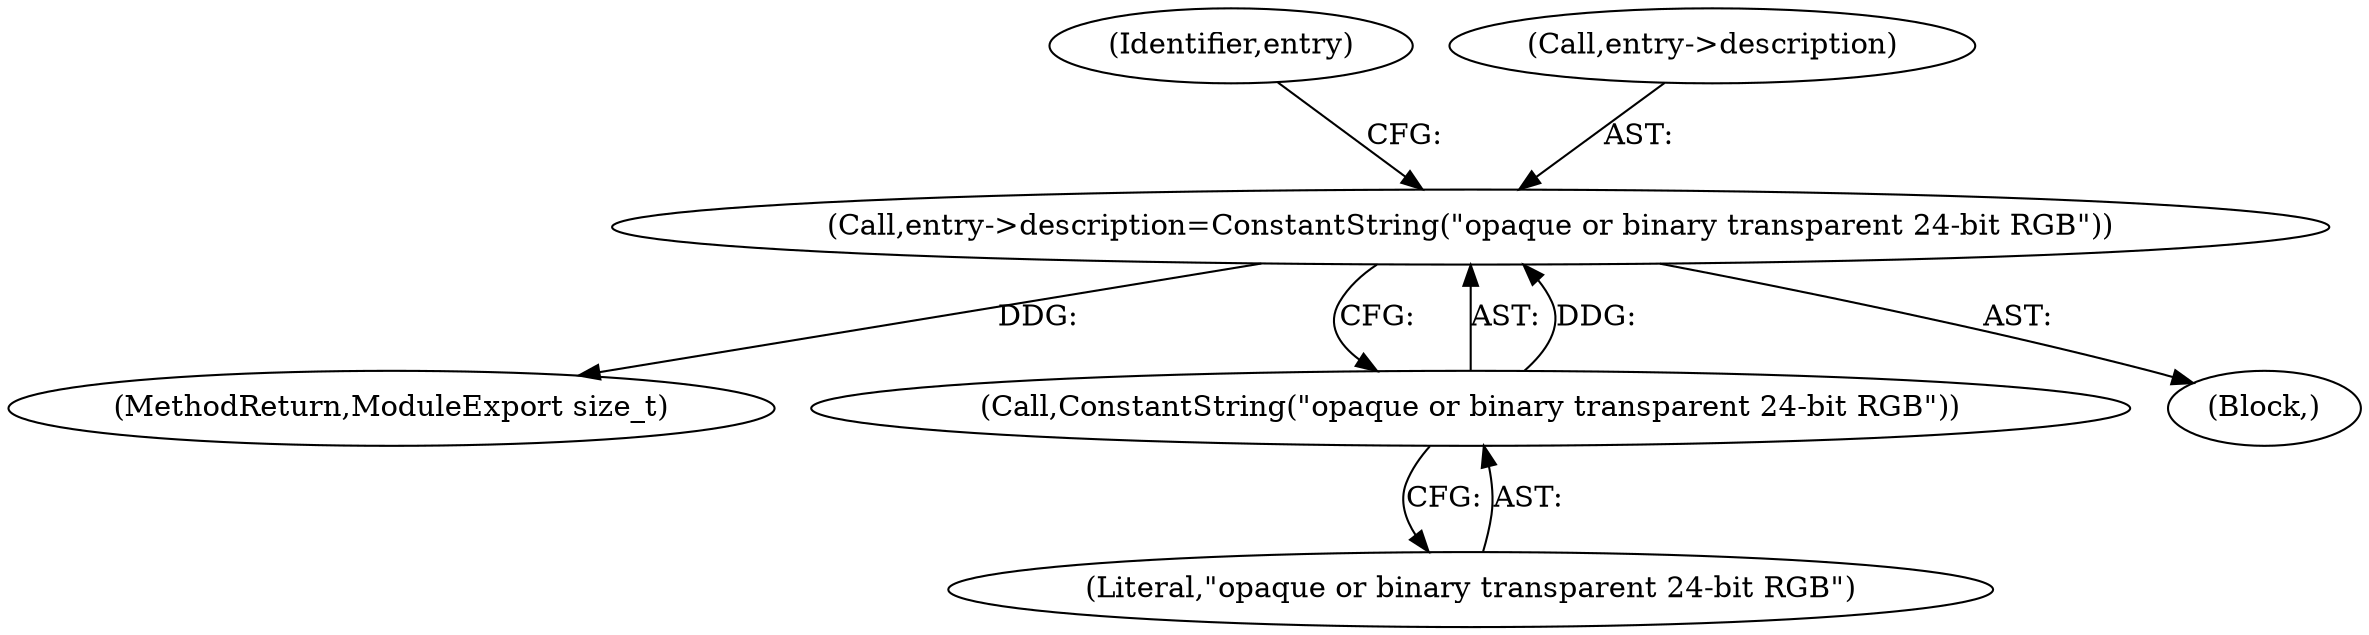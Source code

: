 digraph "0_ImageMagick_aa84944b405acebbeefe871d0f64969b9e9f31ac_1@pointer" {
"1000432" [label="(Call,entry->description=ConstantString(\"opaque or binary transparent 24-bit RGB\"))"];
"1000436" [label="(Call,ConstantString(\"opaque or binary transparent 24-bit RGB\"))"];
"1000440" [label="(Identifier,entry)"];
"1000432" [label="(Call,entry->description=ConstantString(\"opaque or binary transparent 24-bit RGB\"))"];
"1000750" [label="(MethodReturn,ModuleExport size_t)"];
"1000433" [label="(Call,entry->description)"];
"1000102" [label="(Block,)"];
"1000437" [label="(Literal,\"opaque or binary transparent 24-bit RGB\")"];
"1000436" [label="(Call,ConstantString(\"opaque or binary transparent 24-bit RGB\"))"];
"1000432" -> "1000102"  [label="AST: "];
"1000432" -> "1000436"  [label="CFG: "];
"1000433" -> "1000432"  [label="AST: "];
"1000436" -> "1000432"  [label="AST: "];
"1000440" -> "1000432"  [label="CFG: "];
"1000432" -> "1000750"  [label="DDG: "];
"1000436" -> "1000432"  [label="DDG: "];
"1000436" -> "1000437"  [label="CFG: "];
"1000437" -> "1000436"  [label="AST: "];
}

